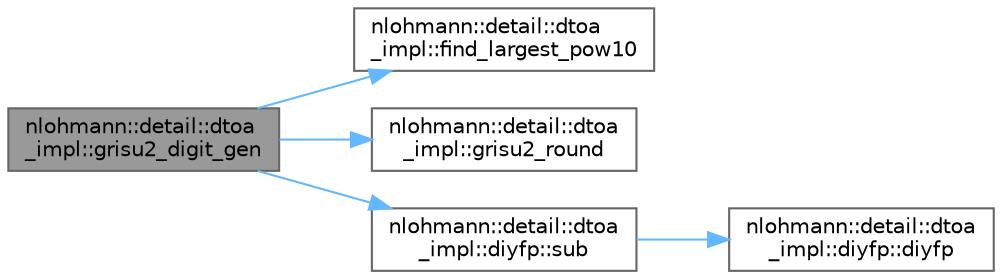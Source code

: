 digraph "nlohmann::detail::dtoa_impl::grisu2_digit_gen"
{
 // LATEX_PDF_SIZE
  bgcolor="transparent";
  edge [fontname=Helvetica,fontsize=10,labelfontname=Helvetica,labelfontsize=10];
  node [fontname=Helvetica,fontsize=10,shape=box,height=0.2,width=0.4];
  rankdir="LR";
  Node1 [id="Node000001",label="nlohmann::detail::dtoa\l_impl::grisu2_digit_gen",height=0.2,width=0.4,color="gray40", fillcolor="grey60", style="filled", fontcolor="black",tooltip=" "];
  Node1 -> Node2 [id="edge5_Node000001_Node000002",color="steelblue1",style="solid",tooltip=" "];
  Node2 [id="Node000002",label="nlohmann::detail::dtoa\l_impl::find_largest_pow10",height=0.2,width=0.4,color="grey40", fillcolor="white", style="filled",URL="$namespacenlohmann_1_1detail_1_1dtoa__impl.html#a36ded358763b5dbcea9867660fbe4e28",tooltip=" "];
  Node1 -> Node3 [id="edge6_Node000001_Node000003",color="steelblue1",style="solid",tooltip=" "];
  Node3 [id="Node000003",label="nlohmann::detail::dtoa\l_impl::grisu2_round",height=0.2,width=0.4,color="grey40", fillcolor="white", style="filled",URL="$namespacenlohmann_1_1detail_1_1dtoa__impl.html#a5bc841e0bee12fd6489d49cf7bd07bb4",tooltip=" "];
  Node1 -> Node4 [id="edge7_Node000001_Node000004",color="steelblue1",style="solid",tooltip=" "];
  Node4 [id="Node000004",label="nlohmann::detail::dtoa\l_impl::diyfp::sub",height=0.2,width=0.4,color="grey40", fillcolor="white", style="filled",URL="$structnlohmann_1_1detail_1_1dtoa__impl_1_1diyfp.html#aeb26771af54ad73598c1a0430d65d884",tooltip="returns x - y"];
  Node4 -> Node5 [id="edge8_Node000004_Node000005",color="steelblue1",style="solid",tooltip=" "];
  Node5 [id="Node000005",label="nlohmann::detail::dtoa\l_impl::diyfp::diyfp",height=0.2,width=0.4,color="grey40", fillcolor="white", style="filled",URL="$structnlohmann_1_1detail_1_1dtoa__impl_1_1diyfp.html#ad8798a8823a49c8412f0fada9892c918",tooltip=" "];
}
